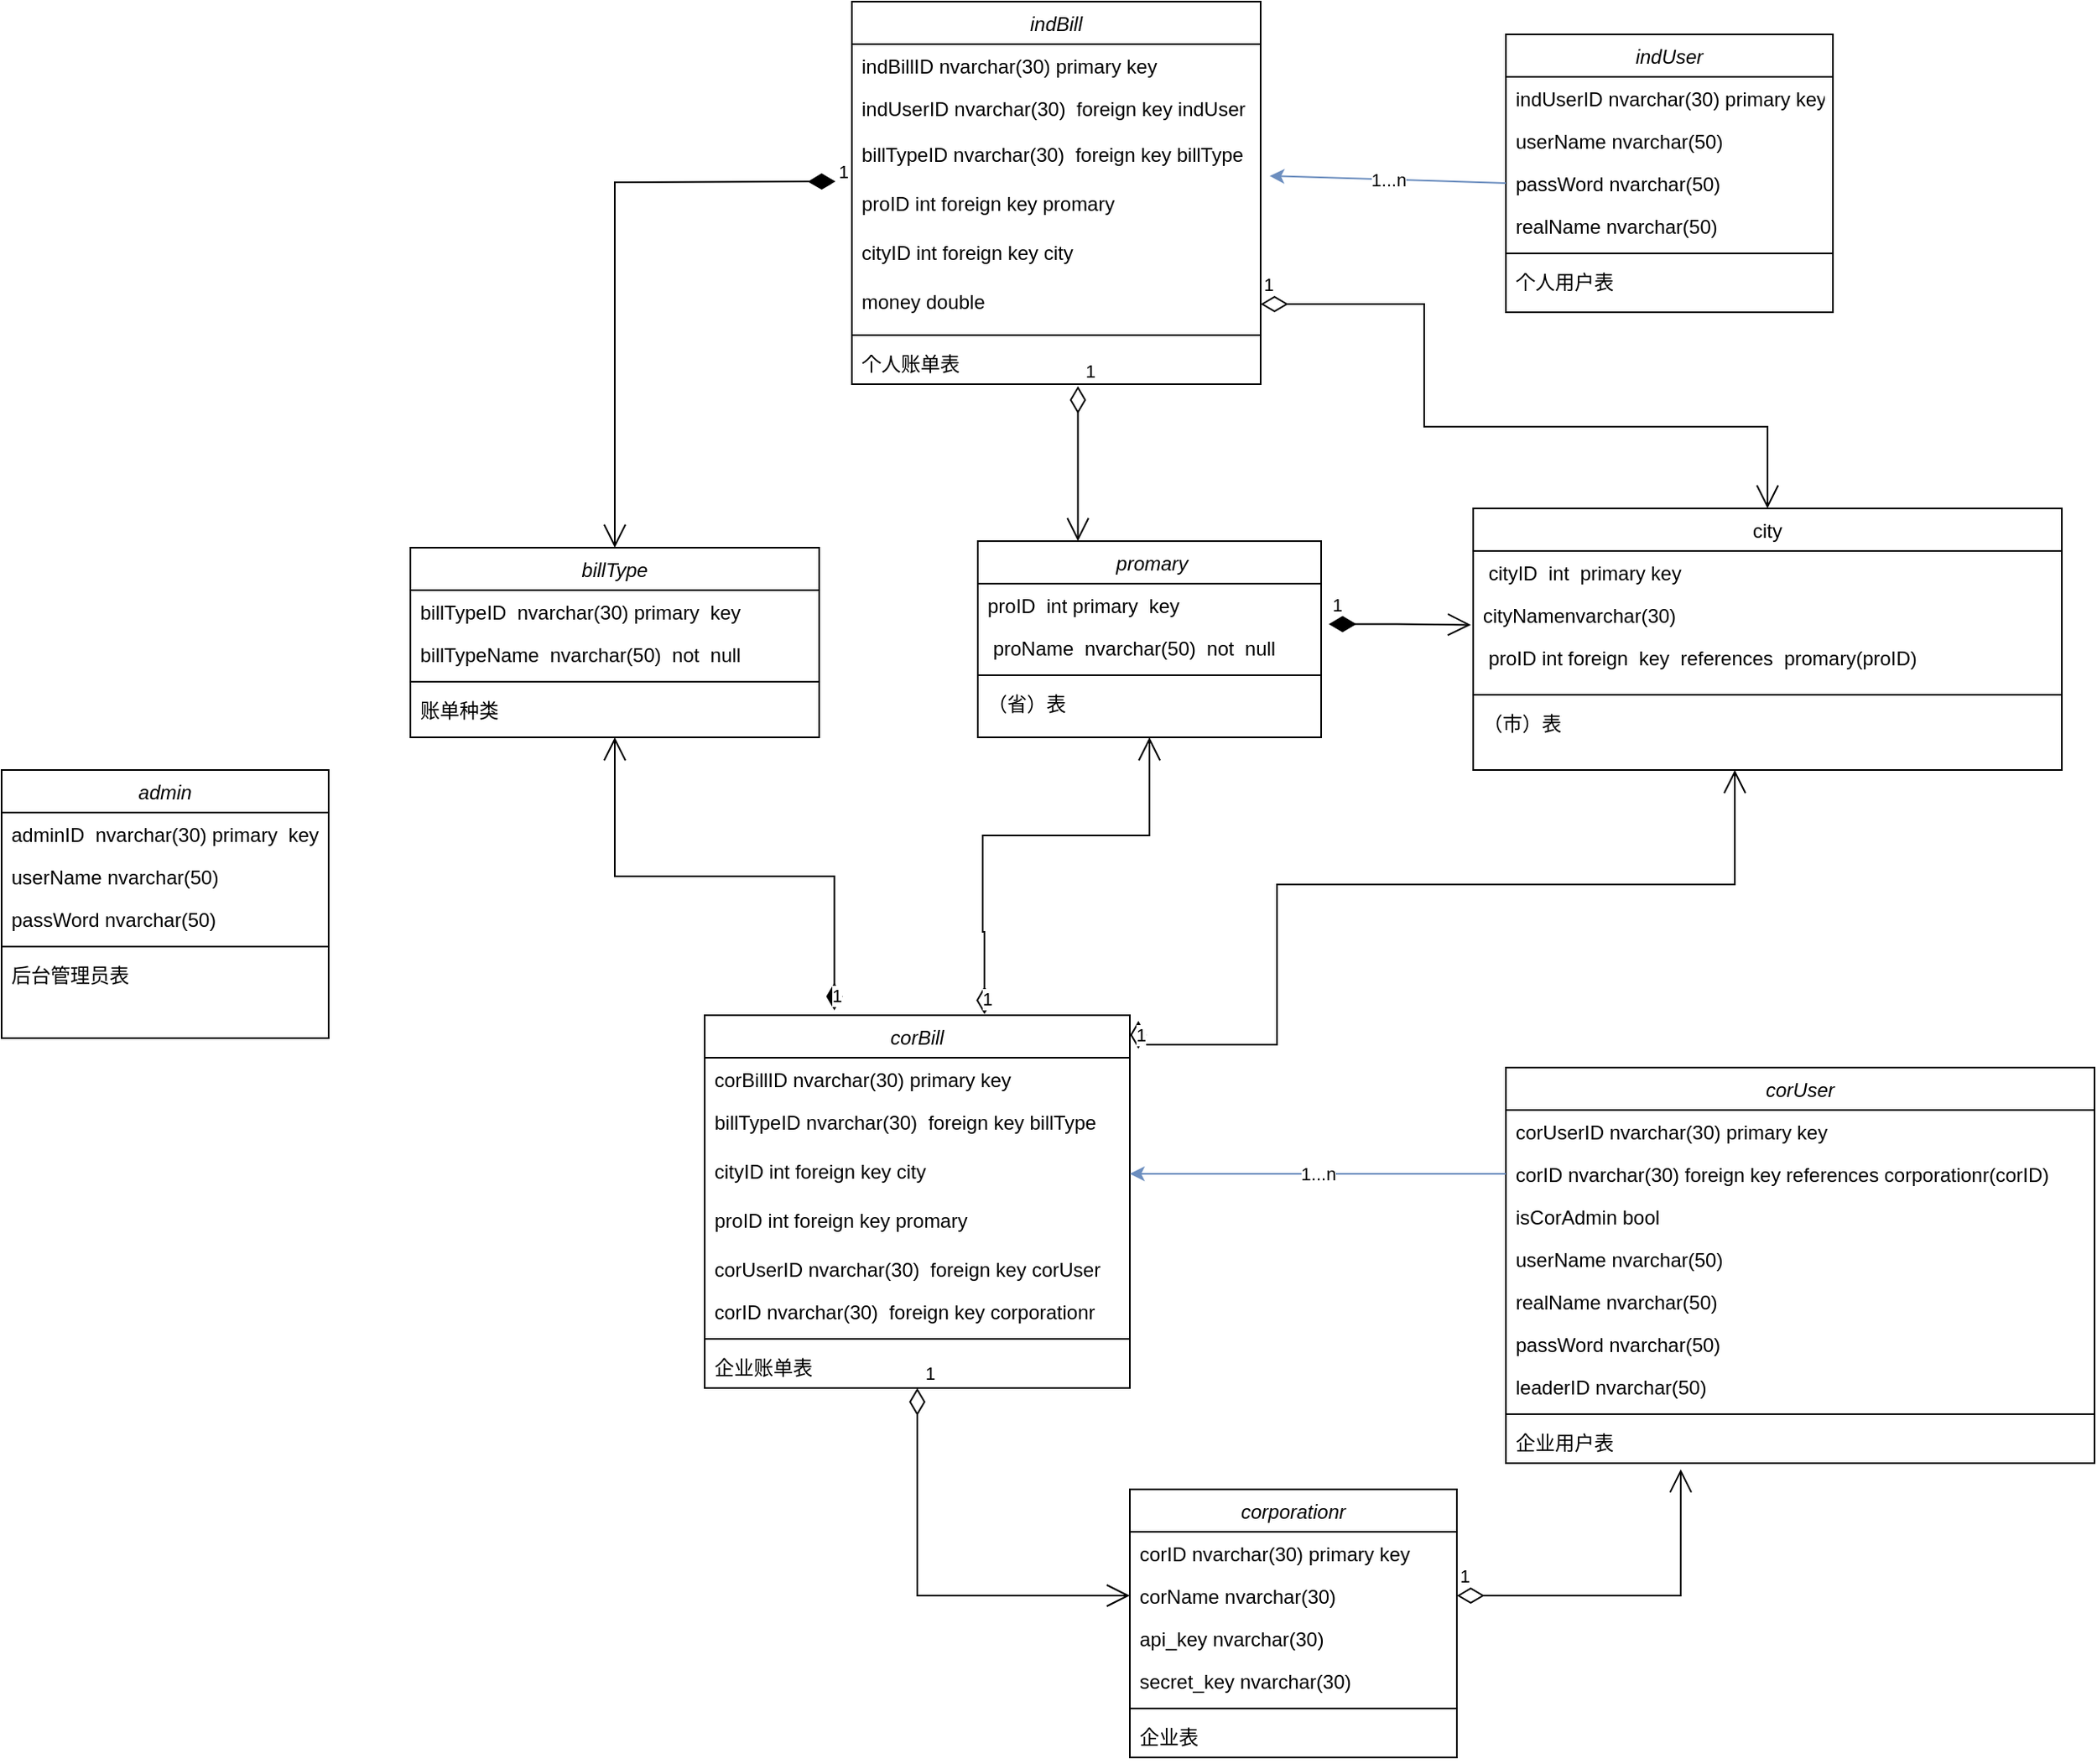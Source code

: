 <mxfile version="15.5.2" type="github">
  <diagram id="C5RBs43oDa-KdzZeNtuy" name="Page-1">
    <mxGraphModel dx="920" dy="504" grid="1" gridSize="10" guides="1" tooltips="1" connect="1" arrows="1" fold="1" page="1" pageScale="1" pageWidth="827" pageHeight="1169" math="0" shadow="0">
      <root>
        <mxCell id="WIyWlLk6GJQsqaUBKTNV-0" />
        <mxCell id="WIyWlLk6GJQsqaUBKTNV-1" parent="WIyWlLk6GJQsqaUBKTNV-0" />
        <mxCell id="zkfFHV4jXpPFQw0GAbJ--0" value=" promary" style="swimlane;fontStyle=2;align=center;verticalAlign=top;childLayout=stackLayout;horizontal=1;startSize=26;horizontalStack=0;resizeParent=1;resizeLast=0;collapsible=1;marginBottom=0;rounded=0;shadow=0;strokeWidth=1;" parent="WIyWlLk6GJQsqaUBKTNV-1" vertex="1">
          <mxGeometry x="617" y="500" width="210" height="120" as="geometry">
            <mxRectangle x="230" y="140" width="160" height="26" as="alternateBounds" />
          </mxGeometry>
        </mxCell>
        <mxCell id="zkfFHV4jXpPFQw0GAbJ--1" value="proID  int primary  key" style="text;align=left;verticalAlign=top;spacingLeft=4;spacingRight=4;overflow=hidden;rotatable=0;points=[[0,0.5],[1,0.5]];portConstraint=eastwest;" parent="zkfFHV4jXpPFQw0GAbJ--0" vertex="1">
          <mxGeometry y="26" width="210" height="26" as="geometry" />
        </mxCell>
        <mxCell id="zkfFHV4jXpPFQw0GAbJ--2" value=" proName  nvarchar(50)  not  null" style="text;align=left;verticalAlign=top;spacingLeft=4;spacingRight=4;overflow=hidden;rotatable=0;points=[[0,0.5],[1,0.5]];portConstraint=eastwest;rounded=0;shadow=0;html=0;" parent="zkfFHV4jXpPFQw0GAbJ--0" vertex="1">
          <mxGeometry y="52" width="210" height="26" as="geometry" />
        </mxCell>
        <mxCell id="zkfFHV4jXpPFQw0GAbJ--4" value="" style="line;html=1;strokeWidth=1;align=left;verticalAlign=middle;spacingTop=-1;spacingLeft=3;spacingRight=3;rotatable=0;labelPosition=right;points=[];portConstraint=eastwest;" parent="zkfFHV4jXpPFQw0GAbJ--0" vertex="1">
          <mxGeometry y="78" width="210" height="8" as="geometry" />
        </mxCell>
        <mxCell id="zkfFHV4jXpPFQw0GAbJ--5" value="（省）表" style="text;align=left;verticalAlign=top;spacingLeft=4;spacingRight=4;overflow=hidden;rotatable=0;points=[[0,0.5],[1,0.5]];portConstraint=eastwest;" parent="zkfFHV4jXpPFQw0GAbJ--0" vertex="1">
          <mxGeometry y="86" width="210" height="26" as="geometry" />
        </mxCell>
        <mxCell id="zkfFHV4jXpPFQw0GAbJ--17" value="city" style="swimlane;fontStyle=0;align=center;verticalAlign=top;childLayout=stackLayout;horizontal=1;startSize=26;horizontalStack=0;resizeParent=1;resizeLast=0;collapsible=1;marginBottom=0;rounded=0;shadow=0;strokeWidth=1;" parent="WIyWlLk6GJQsqaUBKTNV-1" vertex="1">
          <mxGeometry x="920" y="480" width="360" height="160" as="geometry">
            <mxRectangle x="550" y="140" width="160" height="26" as="alternateBounds" />
          </mxGeometry>
        </mxCell>
        <mxCell id="zkfFHV4jXpPFQw0GAbJ--18" value=" cityID  int  primary key&#xa;" style="text;align=left;verticalAlign=top;spacingLeft=4;spacingRight=4;overflow=hidden;rotatable=0;points=[[0,0.5],[1,0.5]];portConstraint=eastwest;" parent="zkfFHV4jXpPFQw0GAbJ--17" vertex="1">
          <mxGeometry y="26" width="360" height="26" as="geometry" />
        </mxCell>
        <mxCell id="zkfFHV4jXpPFQw0GAbJ--19" value="cityNamenvarchar(30)" style="text;align=left;verticalAlign=top;spacingLeft=4;spacingRight=4;overflow=hidden;rotatable=0;points=[[0,0.5],[1,0.5]];portConstraint=eastwest;rounded=0;shadow=0;html=0;" parent="zkfFHV4jXpPFQw0GAbJ--17" vertex="1">
          <mxGeometry y="52" width="360" height="26" as="geometry" />
        </mxCell>
        <mxCell id="zkfFHV4jXpPFQw0GAbJ--20" value=" proID int foreign  key  references  promary(proID)" style="text;align=left;verticalAlign=top;spacingLeft=4;spacingRight=4;overflow=hidden;rotatable=0;points=[[0,0.5],[1,0.5]];portConstraint=eastwest;rounded=0;shadow=0;html=0;" parent="zkfFHV4jXpPFQw0GAbJ--17" vertex="1">
          <mxGeometry y="78" width="360" height="32" as="geometry" />
        </mxCell>
        <mxCell id="zkfFHV4jXpPFQw0GAbJ--23" value="" style="line;html=1;strokeWidth=1;align=left;verticalAlign=middle;spacingTop=-1;spacingLeft=3;spacingRight=3;rotatable=0;labelPosition=right;points=[];portConstraint=eastwest;" parent="zkfFHV4jXpPFQw0GAbJ--17" vertex="1">
          <mxGeometry y="110" width="360" height="8" as="geometry" />
        </mxCell>
        <mxCell id="zkfFHV4jXpPFQw0GAbJ--25" value="（市）表" style="text;align=left;verticalAlign=top;spacingLeft=4;spacingRight=4;overflow=hidden;rotatable=0;points=[[0,0.5],[1,0.5]];portConstraint=eastwest;" parent="zkfFHV4jXpPFQw0GAbJ--17" vertex="1">
          <mxGeometry y="118" width="360" height="26" as="geometry" />
        </mxCell>
        <mxCell id="hLEYRkVLSHXOmm4S_sfl-0" value="indBill" style="swimlane;fontStyle=2;align=center;verticalAlign=top;childLayout=stackLayout;horizontal=1;startSize=26;horizontalStack=0;resizeParent=1;resizeLast=0;collapsible=1;marginBottom=0;rounded=0;shadow=0;strokeWidth=1;" vertex="1" parent="WIyWlLk6GJQsqaUBKTNV-1">
          <mxGeometry x="540" y="170" width="250" height="234" as="geometry">
            <mxRectangle x="230" y="140" width="160" height="26" as="alternateBounds" />
          </mxGeometry>
        </mxCell>
        <mxCell id="hLEYRkVLSHXOmm4S_sfl-1" value="indBillID nvarchar(30) primary key" style="text;align=left;verticalAlign=top;spacingLeft=4;spacingRight=4;overflow=hidden;rotatable=0;points=[[0,0.5],[1,0.5]];portConstraint=eastwest;" vertex="1" parent="hLEYRkVLSHXOmm4S_sfl-0">
          <mxGeometry y="26" width="250" height="26" as="geometry" />
        </mxCell>
        <mxCell id="hLEYRkVLSHXOmm4S_sfl-42" value="indUserID nvarchar(30)  foreign key indUser " style="text;align=left;verticalAlign=top;spacingLeft=4;spacingRight=4;overflow=hidden;rotatable=0;points=[[0,0.5],[1,0.5]];portConstraint=eastwest;rounded=0;shadow=0;html=0;" vertex="1" parent="hLEYRkVLSHXOmm4S_sfl-0">
          <mxGeometry y="52" width="250" height="28" as="geometry" />
        </mxCell>
        <mxCell id="hLEYRkVLSHXOmm4S_sfl-2" value="billTypeID nvarchar(30)  foreign key billType " style="text;align=left;verticalAlign=top;spacingLeft=4;spacingRight=4;overflow=hidden;rotatable=0;points=[[0,0.5],[1,0.5]];portConstraint=eastwest;rounded=0;shadow=0;html=0;" vertex="1" parent="hLEYRkVLSHXOmm4S_sfl-0">
          <mxGeometry y="80" width="250" height="30" as="geometry" />
        </mxCell>
        <mxCell id="hLEYRkVLSHXOmm4S_sfl-43" value="proID int foreign key promary" style="text;align=left;verticalAlign=top;spacingLeft=4;spacingRight=4;overflow=hidden;rotatable=0;points=[[0,0.5],[1,0.5]];portConstraint=eastwest;rounded=0;shadow=0;html=0;" vertex="1" parent="hLEYRkVLSHXOmm4S_sfl-0">
          <mxGeometry y="110" width="250" height="30" as="geometry" />
        </mxCell>
        <mxCell id="hLEYRkVLSHXOmm4S_sfl-44" value="cityID int foreign key city" style="text;align=left;verticalAlign=top;spacingLeft=4;spacingRight=4;overflow=hidden;rotatable=0;points=[[0,0.5],[1,0.5]];portConstraint=eastwest;rounded=0;shadow=0;html=0;" vertex="1" parent="hLEYRkVLSHXOmm4S_sfl-0">
          <mxGeometry y="140" width="250" height="30" as="geometry" />
        </mxCell>
        <mxCell id="hLEYRkVLSHXOmm4S_sfl-45" value="money double " style="text;align=left;verticalAlign=top;spacingLeft=4;spacingRight=4;overflow=hidden;rotatable=0;points=[[0,0.5],[1,0.5]];portConstraint=eastwest;rounded=0;shadow=0;html=0;" vertex="1" parent="hLEYRkVLSHXOmm4S_sfl-0">
          <mxGeometry y="170" width="250" height="30" as="geometry" />
        </mxCell>
        <mxCell id="hLEYRkVLSHXOmm4S_sfl-3" value="" style="line;html=1;strokeWidth=1;align=left;verticalAlign=middle;spacingTop=-1;spacingLeft=3;spacingRight=3;rotatable=0;labelPosition=right;points=[];portConstraint=eastwest;" vertex="1" parent="hLEYRkVLSHXOmm4S_sfl-0">
          <mxGeometry y="200" width="250" height="8" as="geometry" />
        </mxCell>
        <mxCell id="hLEYRkVLSHXOmm4S_sfl-4" value="个人账单表" style="text;align=left;verticalAlign=top;spacingLeft=4;spacingRight=4;overflow=hidden;rotatable=0;points=[[0,0.5],[1,0.5]];portConstraint=eastwest;" vertex="1" parent="hLEYRkVLSHXOmm4S_sfl-0">
          <mxGeometry y="208" width="250" height="26" as="geometry" />
        </mxCell>
        <mxCell id="hLEYRkVLSHXOmm4S_sfl-5" value="indUser" style="swimlane;fontStyle=2;align=center;verticalAlign=top;childLayout=stackLayout;horizontal=1;startSize=26;horizontalStack=0;resizeParent=1;resizeLast=0;collapsible=1;marginBottom=0;rounded=0;shadow=0;strokeWidth=1;" vertex="1" parent="WIyWlLk6GJQsqaUBKTNV-1">
          <mxGeometry x="940" y="190" width="200" height="170" as="geometry">
            <mxRectangle x="230" y="140" width="160" height="26" as="alternateBounds" />
          </mxGeometry>
        </mxCell>
        <mxCell id="hLEYRkVLSHXOmm4S_sfl-6" value="indUserID nvarchar(30) primary key" style="text;align=left;verticalAlign=top;spacingLeft=4;spacingRight=4;overflow=hidden;rotatable=0;points=[[0,0.5],[1,0.5]];portConstraint=eastwest;" vertex="1" parent="hLEYRkVLSHXOmm4S_sfl-5">
          <mxGeometry y="26" width="200" height="26" as="geometry" />
        </mxCell>
        <mxCell id="hLEYRkVLSHXOmm4S_sfl-46" value=" userName nvarchar(50) " style="text;align=left;verticalAlign=top;spacingLeft=4;spacingRight=4;overflow=hidden;rotatable=0;points=[[0,0.5],[1,0.5]];portConstraint=eastwest;rounded=0;shadow=0;html=0;" vertex="1" parent="hLEYRkVLSHXOmm4S_sfl-5">
          <mxGeometry y="52" width="200" height="26" as="geometry" />
        </mxCell>
        <mxCell id="hLEYRkVLSHXOmm4S_sfl-47" value=" passWord nvarchar(50)" style="text;align=left;verticalAlign=top;spacingLeft=4;spacingRight=4;overflow=hidden;rotatable=0;points=[[0,0.5],[1,0.5]];portConstraint=eastwest;rounded=0;shadow=0;html=0;" vertex="1" parent="hLEYRkVLSHXOmm4S_sfl-5">
          <mxGeometry y="78" width="200" height="26" as="geometry" />
        </mxCell>
        <mxCell id="hLEYRkVLSHXOmm4S_sfl-59" value=" realName nvarchar(50)" style="text;align=left;verticalAlign=top;spacingLeft=4;spacingRight=4;overflow=hidden;rotatable=0;points=[[0,0.5],[1,0.5]];portConstraint=eastwest;rounded=0;shadow=0;html=0;" vertex="1" parent="hLEYRkVLSHXOmm4S_sfl-5">
          <mxGeometry y="104" width="200" height="26" as="geometry" />
        </mxCell>
        <mxCell id="hLEYRkVLSHXOmm4S_sfl-8" value="" style="line;html=1;strokeWidth=1;align=left;verticalAlign=middle;spacingTop=-1;spacingLeft=3;spacingRight=3;rotatable=0;labelPosition=right;points=[];portConstraint=eastwest;" vertex="1" parent="hLEYRkVLSHXOmm4S_sfl-5">
          <mxGeometry y="130" width="200" height="8" as="geometry" />
        </mxCell>
        <mxCell id="hLEYRkVLSHXOmm4S_sfl-9" value="个人用户表" style="text;align=left;verticalAlign=top;spacingLeft=4;spacingRight=4;overflow=hidden;rotatable=0;points=[[0,0.5],[1,0.5]];portConstraint=eastwest;" vertex="1" parent="hLEYRkVLSHXOmm4S_sfl-5">
          <mxGeometry y="138" width="200" height="26" as="geometry" />
        </mxCell>
        <mxCell id="hLEYRkVLSHXOmm4S_sfl-10" value="corUser" style="swimlane;fontStyle=2;align=center;verticalAlign=top;childLayout=stackLayout;horizontal=1;startSize=26;horizontalStack=0;resizeParent=1;resizeLast=0;collapsible=1;marginBottom=0;rounded=0;shadow=0;strokeWidth=1;" vertex="1" parent="WIyWlLk6GJQsqaUBKTNV-1">
          <mxGeometry x="940" y="822" width="360" height="242" as="geometry">
            <mxRectangle x="230" y="140" width="160" height="26" as="alternateBounds" />
          </mxGeometry>
        </mxCell>
        <mxCell id="hLEYRkVLSHXOmm4S_sfl-11" value="corUserID nvarchar(30) primary key" style="text;align=left;verticalAlign=top;spacingLeft=4;spacingRight=4;overflow=hidden;rotatable=0;points=[[0,0.5],[1,0.5]];portConstraint=eastwest;" vertex="1" parent="hLEYRkVLSHXOmm4S_sfl-10">
          <mxGeometry y="26" width="360" height="26" as="geometry" />
        </mxCell>
        <mxCell id="hLEYRkVLSHXOmm4S_sfl-36" value="corID nvarchar(30) foreign key references corporationr(corID)&#xa;" style="text;align=left;verticalAlign=top;spacingLeft=4;spacingRight=4;overflow=hidden;rotatable=0;points=[[0,0.5],[1,0.5]];portConstraint=eastwest;" vertex="1" parent="hLEYRkVLSHXOmm4S_sfl-10">
          <mxGeometry y="52" width="360" height="26" as="geometry" />
        </mxCell>
        <mxCell id="hLEYRkVLSHXOmm4S_sfl-66" value="isCorAdmin bool " style="text;align=left;verticalAlign=top;spacingLeft=4;spacingRight=4;overflow=hidden;rotatable=0;points=[[0,0.5],[1,0.5]];portConstraint=eastwest;" vertex="1" parent="hLEYRkVLSHXOmm4S_sfl-10">
          <mxGeometry y="78" width="360" height="26" as="geometry" />
        </mxCell>
        <mxCell id="hLEYRkVLSHXOmm4S_sfl-80" value=" userName nvarchar(50) " style="text;align=left;verticalAlign=top;spacingLeft=4;spacingRight=4;overflow=hidden;rotatable=0;points=[[0,0.5],[1,0.5]];portConstraint=eastwest;rounded=0;shadow=0;html=0;" vertex="1" parent="hLEYRkVLSHXOmm4S_sfl-10">
          <mxGeometry y="104" width="360" height="26" as="geometry" />
        </mxCell>
        <mxCell id="hLEYRkVLSHXOmm4S_sfl-82" value=" realName nvarchar(50)" style="text;align=left;verticalAlign=top;spacingLeft=4;spacingRight=4;overflow=hidden;rotatable=0;points=[[0,0.5],[1,0.5]];portConstraint=eastwest;rounded=0;shadow=0;html=0;" vertex="1" parent="hLEYRkVLSHXOmm4S_sfl-10">
          <mxGeometry y="130" width="360" height="26" as="geometry" />
        </mxCell>
        <mxCell id="hLEYRkVLSHXOmm4S_sfl-81" value=" passWord nvarchar(50)" style="text;align=left;verticalAlign=top;spacingLeft=4;spacingRight=4;overflow=hidden;rotatable=0;points=[[0,0.5],[1,0.5]];portConstraint=eastwest;rounded=0;shadow=0;html=0;" vertex="1" parent="hLEYRkVLSHXOmm4S_sfl-10">
          <mxGeometry y="156" width="360" height="26" as="geometry" />
        </mxCell>
        <mxCell id="hLEYRkVLSHXOmm4S_sfl-83" value=" leaderID nvarchar(50)" style="text;align=left;verticalAlign=top;spacingLeft=4;spacingRight=4;overflow=hidden;rotatable=0;points=[[0,0.5],[1,0.5]];portConstraint=eastwest;rounded=0;shadow=0;html=0;" vertex="1" parent="hLEYRkVLSHXOmm4S_sfl-10">
          <mxGeometry y="182" width="360" height="26" as="geometry" />
        </mxCell>
        <mxCell id="hLEYRkVLSHXOmm4S_sfl-13" value="" style="line;html=1;strokeWidth=1;align=left;verticalAlign=middle;spacingTop=-1;spacingLeft=3;spacingRight=3;rotatable=0;labelPosition=right;points=[];portConstraint=eastwest;" vertex="1" parent="hLEYRkVLSHXOmm4S_sfl-10">
          <mxGeometry y="208" width="360" height="8" as="geometry" />
        </mxCell>
        <mxCell id="hLEYRkVLSHXOmm4S_sfl-14" value="企业用户表" style="text;align=left;verticalAlign=top;spacingLeft=4;spacingRight=4;overflow=hidden;rotatable=0;points=[[0,0.5],[1,0.5]];portConstraint=eastwest;" vertex="1" parent="hLEYRkVLSHXOmm4S_sfl-10">
          <mxGeometry y="216" width="360" height="26" as="geometry" />
        </mxCell>
        <mxCell id="hLEYRkVLSHXOmm4S_sfl-15" value="corBill" style="swimlane;fontStyle=2;align=center;verticalAlign=top;childLayout=stackLayout;horizontal=1;startSize=26;horizontalStack=0;resizeParent=1;resizeLast=0;collapsible=1;marginBottom=0;rounded=0;shadow=0;strokeWidth=1;" vertex="1" parent="WIyWlLk6GJQsqaUBKTNV-1">
          <mxGeometry x="450" y="790" width="260" height="228" as="geometry">
            <mxRectangle x="230" y="140" width="160" height="26" as="alternateBounds" />
          </mxGeometry>
        </mxCell>
        <mxCell id="hLEYRkVLSHXOmm4S_sfl-16" value="corBillID nvarchar(30) primary key" style="text;align=left;verticalAlign=top;spacingLeft=4;spacingRight=4;overflow=hidden;rotatable=0;points=[[0,0.5],[1,0.5]];portConstraint=eastwest;" vertex="1" parent="hLEYRkVLSHXOmm4S_sfl-15">
          <mxGeometry y="26" width="260" height="26" as="geometry" />
        </mxCell>
        <mxCell id="hLEYRkVLSHXOmm4S_sfl-75" value="billTypeID nvarchar(30)  foreign key billType " style="text;align=left;verticalAlign=top;spacingLeft=4;spacingRight=4;overflow=hidden;rotatable=0;points=[[0,0.5],[1,0.5]];portConstraint=eastwest;rounded=0;shadow=0;html=0;" vertex="1" parent="hLEYRkVLSHXOmm4S_sfl-15">
          <mxGeometry y="52" width="260" height="30" as="geometry" />
        </mxCell>
        <mxCell id="hLEYRkVLSHXOmm4S_sfl-77" value="cityID int foreign key city" style="text;align=left;verticalAlign=top;spacingLeft=4;spacingRight=4;overflow=hidden;rotatable=0;points=[[0,0.5],[1,0.5]];portConstraint=eastwest;rounded=0;shadow=0;html=0;" vertex="1" parent="hLEYRkVLSHXOmm4S_sfl-15">
          <mxGeometry y="82" width="260" height="30" as="geometry" />
        </mxCell>
        <mxCell id="hLEYRkVLSHXOmm4S_sfl-76" value="proID int foreign key promary" style="text;align=left;verticalAlign=top;spacingLeft=4;spacingRight=4;overflow=hidden;rotatable=0;points=[[0,0.5],[1,0.5]];portConstraint=eastwest;rounded=0;shadow=0;html=0;" vertex="1" parent="hLEYRkVLSHXOmm4S_sfl-15">
          <mxGeometry y="112" width="260" height="30" as="geometry" />
        </mxCell>
        <mxCell id="hLEYRkVLSHXOmm4S_sfl-17" value="corUserID nvarchar(30)  foreign key corUser" style="text;align=left;verticalAlign=top;spacingLeft=4;spacingRight=4;overflow=hidden;rotatable=0;points=[[0,0.5],[1,0.5]];portConstraint=eastwest;rounded=0;shadow=0;html=0;" vertex="1" parent="hLEYRkVLSHXOmm4S_sfl-15">
          <mxGeometry y="142" width="260" height="26" as="geometry" />
        </mxCell>
        <mxCell id="hLEYRkVLSHXOmm4S_sfl-78" value="corID nvarchar(30)  foreign key corporationr" style="text;align=left;verticalAlign=top;spacingLeft=4;spacingRight=4;overflow=hidden;rotatable=0;points=[[0,0.5],[1,0.5]];portConstraint=eastwest;rounded=0;shadow=0;html=0;" vertex="1" parent="hLEYRkVLSHXOmm4S_sfl-15">
          <mxGeometry y="168" width="260" height="26" as="geometry" />
        </mxCell>
        <mxCell id="hLEYRkVLSHXOmm4S_sfl-18" value="" style="line;html=1;strokeWidth=1;align=left;verticalAlign=middle;spacingTop=-1;spacingLeft=3;spacingRight=3;rotatable=0;labelPosition=right;points=[];portConstraint=eastwest;" vertex="1" parent="hLEYRkVLSHXOmm4S_sfl-15">
          <mxGeometry y="194" width="260" height="8" as="geometry" />
        </mxCell>
        <mxCell id="hLEYRkVLSHXOmm4S_sfl-19" value="企业账单表" style="text;align=left;verticalAlign=top;spacingLeft=4;spacingRight=4;overflow=hidden;rotatable=0;points=[[0,0.5],[1,0.5]];portConstraint=eastwest;" vertex="1" parent="hLEYRkVLSHXOmm4S_sfl-15">
          <mxGeometry y="202" width="260" height="26" as="geometry" />
        </mxCell>
        <mxCell id="hLEYRkVLSHXOmm4S_sfl-20" value="billType" style="swimlane;fontStyle=2;align=center;verticalAlign=top;childLayout=stackLayout;horizontal=1;startSize=26;horizontalStack=0;resizeParent=1;resizeLast=0;collapsible=1;marginBottom=0;rounded=0;shadow=0;strokeWidth=1;" vertex="1" parent="WIyWlLk6GJQsqaUBKTNV-1">
          <mxGeometry x="270" y="504" width="250" height="116" as="geometry">
            <mxRectangle x="230" y="140" width="160" height="26" as="alternateBounds" />
          </mxGeometry>
        </mxCell>
        <mxCell id="hLEYRkVLSHXOmm4S_sfl-21" value="billTypeID  nvarchar(30) primary  key" style="text;align=left;verticalAlign=top;spacingLeft=4;spacingRight=4;overflow=hidden;rotatable=0;points=[[0,0.5],[1,0.5]];portConstraint=eastwest;" vertex="1" parent="hLEYRkVLSHXOmm4S_sfl-20">
          <mxGeometry y="26" width="250" height="26" as="geometry" />
        </mxCell>
        <mxCell id="hLEYRkVLSHXOmm4S_sfl-22" value="billTypeName  nvarchar(50)  not  null" style="text;align=left;verticalAlign=top;spacingLeft=4;spacingRight=4;overflow=hidden;rotatable=0;points=[[0,0.5],[1,0.5]];portConstraint=eastwest;rounded=0;shadow=0;html=0;" vertex="1" parent="hLEYRkVLSHXOmm4S_sfl-20">
          <mxGeometry y="52" width="250" height="26" as="geometry" />
        </mxCell>
        <mxCell id="hLEYRkVLSHXOmm4S_sfl-23" value="" style="line;html=1;strokeWidth=1;align=left;verticalAlign=middle;spacingTop=-1;spacingLeft=3;spacingRight=3;rotatable=0;labelPosition=right;points=[];portConstraint=eastwest;" vertex="1" parent="hLEYRkVLSHXOmm4S_sfl-20">
          <mxGeometry y="78" width="250" height="8" as="geometry" />
        </mxCell>
        <mxCell id="hLEYRkVLSHXOmm4S_sfl-24" value="账单种类" style="text;align=left;verticalAlign=top;spacingLeft=4;spacingRight=4;overflow=hidden;rotatable=0;points=[[0,0.5],[1,0.5]];portConstraint=eastwest;" vertex="1" parent="hLEYRkVLSHXOmm4S_sfl-20">
          <mxGeometry y="86" width="250" height="26" as="geometry" />
        </mxCell>
        <mxCell id="hLEYRkVLSHXOmm4S_sfl-25" value="admin" style="swimlane;fontStyle=2;align=center;verticalAlign=top;childLayout=stackLayout;horizontal=1;startSize=26;horizontalStack=0;resizeParent=1;resizeLast=0;collapsible=1;marginBottom=0;rounded=0;shadow=0;strokeWidth=1;" vertex="1" parent="WIyWlLk6GJQsqaUBKTNV-1">
          <mxGeometry x="20" y="640" width="200" height="164" as="geometry">
            <mxRectangle x="230" y="140" width="160" height="26" as="alternateBounds" />
          </mxGeometry>
        </mxCell>
        <mxCell id="hLEYRkVLSHXOmm4S_sfl-26" value="adminID  nvarchar(30) primary  key" style="text;align=left;verticalAlign=top;spacingLeft=4;spacingRight=4;overflow=hidden;rotatable=0;points=[[0,0.5],[1,0.5]];portConstraint=eastwest;" vertex="1" parent="hLEYRkVLSHXOmm4S_sfl-25">
          <mxGeometry y="26" width="200" height="26" as="geometry" />
        </mxCell>
        <mxCell id="hLEYRkVLSHXOmm4S_sfl-54" value=" userName nvarchar(50) " style="text;align=left;verticalAlign=top;spacingLeft=4;spacingRight=4;overflow=hidden;rotatable=0;points=[[0,0.5],[1,0.5]];portConstraint=eastwest;rounded=0;shadow=0;html=0;" vertex="1" parent="hLEYRkVLSHXOmm4S_sfl-25">
          <mxGeometry y="52" width="200" height="26" as="geometry" />
        </mxCell>
        <mxCell id="hLEYRkVLSHXOmm4S_sfl-55" value=" passWord nvarchar(50)" style="text;align=left;verticalAlign=top;spacingLeft=4;spacingRight=4;overflow=hidden;rotatable=0;points=[[0,0.5],[1,0.5]];portConstraint=eastwest;rounded=0;shadow=0;html=0;" vertex="1" parent="hLEYRkVLSHXOmm4S_sfl-25">
          <mxGeometry y="78" width="200" height="26" as="geometry" />
        </mxCell>
        <mxCell id="hLEYRkVLSHXOmm4S_sfl-28" value="" style="line;html=1;strokeWidth=1;align=left;verticalAlign=middle;spacingTop=-1;spacingLeft=3;spacingRight=3;rotatable=0;labelPosition=right;points=[];portConstraint=eastwest;" vertex="1" parent="hLEYRkVLSHXOmm4S_sfl-25">
          <mxGeometry y="104" width="200" height="8" as="geometry" />
        </mxCell>
        <mxCell id="hLEYRkVLSHXOmm4S_sfl-29" value="后台管理员表" style="text;align=left;verticalAlign=top;spacingLeft=4;spacingRight=4;overflow=hidden;rotatable=0;points=[[0,0.5],[1,0.5]];portConstraint=eastwest;" vertex="1" parent="hLEYRkVLSHXOmm4S_sfl-25">
          <mxGeometry y="112" width="200" height="26" as="geometry" />
        </mxCell>
        <mxCell id="hLEYRkVLSHXOmm4S_sfl-30" value="corporationr" style="swimlane;fontStyle=2;align=center;verticalAlign=top;childLayout=stackLayout;horizontal=1;startSize=26;horizontalStack=0;resizeParent=1;resizeLast=0;collapsible=1;marginBottom=0;rounded=0;shadow=0;strokeWidth=1;" vertex="1" parent="WIyWlLk6GJQsqaUBKTNV-1">
          <mxGeometry x="710" y="1080" width="200" height="164" as="geometry">
            <mxRectangle x="230" y="140" width="160" height="26" as="alternateBounds" />
          </mxGeometry>
        </mxCell>
        <mxCell id="hLEYRkVLSHXOmm4S_sfl-31" value="corID nvarchar(30) primary key" style="text;align=left;verticalAlign=top;spacingLeft=4;spacingRight=4;overflow=hidden;rotatable=0;points=[[0,0.5],[1,0.5]];portConstraint=eastwest;" vertex="1" parent="hLEYRkVLSHXOmm4S_sfl-30">
          <mxGeometry y="26" width="200" height="26" as="geometry" />
        </mxCell>
        <mxCell id="hLEYRkVLSHXOmm4S_sfl-32" value="corName nvarchar(30)" style="text;align=left;verticalAlign=top;spacingLeft=4;spacingRight=4;overflow=hidden;rotatable=0;points=[[0,0.5],[1,0.5]];portConstraint=eastwest;rounded=0;shadow=0;html=0;" vertex="1" parent="hLEYRkVLSHXOmm4S_sfl-30">
          <mxGeometry y="52" width="200" height="26" as="geometry" />
        </mxCell>
        <mxCell id="hLEYRkVLSHXOmm4S_sfl-84" value="api_key nvarchar(30)&#xa;" style="text;align=left;verticalAlign=top;spacingLeft=4;spacingRight=4;overflow=hidden;rotatable=0;points=[[0,0.5],[1,0.5]];portConstraint=eastwest;rounded=0;shadow=0;html=0;" vertex="1" parent="hLEYRkVLSHXOmm4S_sfl-30">
          <mxGeometry y="78" width="200" height="26" as="geometry" />
        </mxCell>
        <mxCell id="hLEYRkVLSHXOmm4S_sfl-85" value="secret_key nvarchar(30)&#xa;" style="text;align=left;verticalAlign=top;spacingLeft=4;spacingRight=4;overflow=hidden;rotatable=0;points=[[0,0.5],[1,0.5]];portConstraint=eastwest;rounded=0;shadow=0;html=0;" vertex="1" parent="hLEYRkVLSHXOmm4S_sfl-30">
          <mxGeometry y="104" width="200" height="26" as="geometry" />
        </mxCell>
        <mxCell id="hLEYRkVLSHXOmm4S_sfl-33" value="" style="line;html=1;strokeWidth=1;align=left;verticalAlign=middle;spacingTop=-1;spacingLeft=3;spacingRight=3;rotatable=0;labelPosition=right;points=[];portConstraint=eastwest;" vertex="1" parent="hLEYRkVLSHXOmm4S_sfl-30">
          <mxGeometry y="130" width="200" height="8" as="geometry" />
        </mxCell>
        <mxCell id="hLEYRkVLSHXOmm4S_sfl-34" value="企业表" style="text;align=left;verticalAlign=top;spacingLeft=4;spacingRight=4;overflow=hidden;rotatable=0;points=[[0,0.5],[1,0.5]];portConstraint=eastwest;" vertex="1" parent="hLEYRkVLSHXOmm4S_sfl-30">
          <mxGeometry y="138" width="200" height="26" as="geometry" />
        </mxCell>
        <mxCell id="hLEYRkVLSHXOmm4S_sfl-39" value="1...n" style="rounded=0;orthogonalLoop=1;jettySize=auto;html=1;entryX=1.022;entryY=-0.113;entryDx=0;entryDy=0;strokeColor=#6c8ebf;fillColor=#dae8fc;entryPerimeter=0;exitX=0;exitY=0.5;exitDx=0;exitDy=0;" edge="1" parent="WIyWlLk6GJQsqaUBKTNV-1" source="hLEYRkVLSHXOmm4S_sfl-47" target="hLEYRkVLSHXOmm4S_sfl-43">
          <mxGeometry relative="1" as="geometry">
            <mxPoint x="900" y="330" as="sourcePoint" />
            <mxPoint x="920" y="305" as="targetPoint" />
          </mxGeometry>
        </mxCell>
        <mxCell id="hLEYRkVLSHXOmm4S_sfl-40" value="1...n&lt;br&gt;" style="edgeStyle=none;rounded=0;orthogonalLoop=1;jettySize=auto;html=1;exitX=0;exitY=0.5;exitDx=0;exitDy=0;strokeColor=#6c8ebf;fillColor=#dae8fc;entryX=1;entryY=0.5;entryDx=0;entryDy=0;" edge="1" parent="WIyWlLk6GJQsqaUBKTNV-1" source="hLEYRkVLSHXOmm4S_sfl-36" target="hLEYRkVLSHXOmm4S_sfl-77">
          <mxGeometry relative="1" as="geometry">
            <mxPoint x="840" y="750" as="targetPoint" />
          </mxGeometry>
        </mxCell>
        <mxCell id="hLEYRkVLSHXOmm4S_sfl-41" style="edgeStyle=none;rounded=0;orthogonalLoop=1;jettySize=auto;html=1;exitX=0.75;exitY=0;exitDx=0;exitDy=0;strokeColor=default;" edge="1" parent="WIyWlLk6GJQsqaUBKTNV-1" source="hLEYRkVLSHXOmm4S_sfl-25" target="hLEYRkVLSHXOmm4S_sfl-25">
          <mxGeometry relative="1" as="geometry" />
        </mxCell>
        <mxCell id="hLEYRkVLSHXOmm4S_sfl-62" value="1" style="endArrow=open;html=1;endSize=12;startArrow=diamondThin;startSize=14;startFill=1;edgeStyle=orthogonalEdgeStyle;align=left;verticalAlign=bottom;rounded=0;strokeColor=default;entryX=-0.004;entryY=0.739;entryDx=0;entryDy=0;exitX=1.022;exitY=0.953;exitDx=0;exitDy=0;exitPerimeter=0;entryPerimeter=0;" edge="1" parent="WIyWlLk6GJQsqaUBKTNV-1" source="zkfFHV4jXpPFQw0GAbJ--1" target="zkfFHV4jXpPFQw0GAbJ--19">
          <mxGeometry x="-1" y="3" relative="1" as="geometry">
            <mxPoint x="740" y="550" as="sourcePoint" />
            <mxPoint x="900" y="550" as="targetPoint" />
          </mxGeometry>
        </mxCell>
        <mxCell id="hLEYRkVLSHXOmm4S_sfl-63" value="1" style="endArrow=open;html=1;endSize=12;startArrow=diamondThin;startSize=14;startFill=0;edgeStyle=orthogonalEdgeStyle;align=left;verticalAlign=bottom;rounded=0;strokeColor=default;exitX=0.553;exitY=1.046;exitDx=0;exitDy=0;exitPerimeter=0;" edge="1" parent="WIyWlLk6GJQsqaUBKTNV-1" source="hLEYRkVLSHXOmm4S_sfl-4" target="zkfFHV4jXpPFQw0GAbJ--0">
          <mxGeometry x="-1" y="3" relative="1" as="geometry">
            <mxPoint x="680" y="410" as="sourcePoint" />
            <mxPoint x="820" y="480" as="targetPoint" />
            <Array as="points">
              <mxPoint x="678" y="500" />
              <mxPoint x="678" y="500" />
            </Array>
          </mxGeometry>
        </mxCell>
        <mxCell id="hLEYRkVLSHXOmm4S_sfl-64" value="1" style="endArrow=open;html=1;endSize=12;startArrow=diamondThin;startSize=14;startFill=0;edgeStyle=orthogonalEdgeStyle;align=left;verticalAlign=bottom;rounded=0;strokeColor=default;exitX=1;exitY=0.5;exitDx=0;exitDy=0;entryX=0.5;entryY=0;entryDx=0;entryDy=0;" edge="1" parent="WIyWlLk6GJQsqaUBKTNV-1" source="hLEYRkVLSHXOmm4S_sfl-45" target="zkfFHV4jXpPFQw0GAbJ--17">
          <mxGeometry x="-1" y="3" relative="1" as="geometry">
            <mxPoint x="827" y="404" as="sourcePoint" />
            <mxPoint x="987" y="404" as="targetPoint" />
            <Array as="points">
              <mxPoint x="890" y="355" />
              <mxPoint x="890" y="430" />
              <mxPoint x="1100" y="430" />
            </Array>
          </mxGeometry>
        </mxCell>
        <mxCell id="hLEYRkVLSHXOmm4S_sfl-67" value="1" style="endArrow=open;html=1;endSize=12;startArrow=diamondThin;startSize=14;startFill=1;edgeStyle=orthogonalEdgeStyle;align=left;verticalAlign=bottom;rounded=0;strokeColor=default;" edge="1" parent="WIyWlLk6GJQsqaUBKTNV-1" target="hLEYRkVLSHXOmm4S_sfl-20">
          <mxGeometry x="-1" y="3" relative="1" as="geometry">
            <mxPoint x="530" y="280" as="sourcePoint" />
            <mxPoint x="470" y="500" as="targetPoint" />
          </mxGeometry>
        </mxCell>
        <mxCell id="hLEYRkVLSHXOmm4S_sfl-68" value="1" style="endArrow=open;html=1;endSize=12;startArrow=diamondThin;startSize=14;startFill=0;edgeStyle=orthogonalEdgeStyle;align=left;verticalAlign=bottom;rounded=0;strokeColor=default;entryX=0.297;entryY=1.142;entryDx=0;entryDy=0;entryPerimeter=0;exitX=1;exitY=0.5;exitDx=0;exitDy=0;" edge="1" parent="WIyWlLk6GJQsqaUBKTNV-1" source="hLEYRkVLSHXOmm4S_sfl-32" target="hLEYRkVLSHXOmm4S_sfl-14">
          <mxGeometry x="-1" y="3" relative="1" as="geometry">
            <mxPoint x="460" y="710" as="sourcePoint" />
            <mxPoint x="360" y="925.032" as="targetPoint" />
            <Array as="points">
              <mxPoint x="1047" y="1145" />
            </Array>
          </mxGeometry>
        </mxCell>
        <mxCell id="hLEYRkVLSHXOmm4S_sfl-70" value="1" style="endArrow=open;html=1;endSize=12;startArrow=diamondThin;startSize=14;startFill=0;edgeStyle=orthogonalEdgeStyle;align=left;verticalAlign=bottom;rounded=0;strokeColor=default;exitX=0.5;exitY=1;exitDx=0;exitDy=0;entryX=0;entryY=0.5;entryDx=0;entryDy=0;" edge="1" parent="WIyWlLk6GJQsqaUBKTNV-1" source="hLEYRkVLSHXOmm4S_sfl-15" target="hLEYRkVLSHXOmm4S_sfl-32">
          <mxGeometry x="-1" y="3" relative="1" as="geometry">
            <mxPoint x="560" y="1054.41" as="sourcePoint" />
            <mxPoint x="720" y="1054.41" as="targetPoint" />
          </mxGeometry>
        </mxCell>
        <mxCell id="hLEYRkVLSHXOmm4S_sfl-72" value="1" style="endArrow=open;html=1;endSize=12;startArrow=diamondThin;startSize=14;startFill=0;edgeStyle=orthogonalEdgeStyle;align=left;verticalAlign=bottom;rounded=0;strokeColor=default;entryX=0.5;entryY=1;entryDx=0;entryDy=0;exitX=0.658;exitY=-0.003;exitDx=0;exitDy=0;exitPerimeter=0;" edge="1" parent="WIyWlLk6GJQsqaUBKTNV-1" source="hLEYRkVLSHXOmm4S_sfl-15" target="zkfFHV4jXpPFQw0GAbJ--0">
          <mxGeometry x="-1" y="3" relative="1" as="geometry">
            <mxPoint x="620" y="739" as="sourcePoint" />
            <mxPoint x="770" y="780" as="targetPoint" />
            <Array as="points">
              <mxPoint x="621" y="739" />
              <mxPoint x="620" y="680" />
              <mxPoint x="722" y="680" />
            </Array>
          </mxGeometry>
        </mxCell>
        <mxCell id="hLEYRkVLSHXOmm4S_sfl-73" value="1" style="endArrow=open;html=1;endSize=12;startArrow=diamondThin;startSize=14;startFill=0;edgeStyle=orthogonalEdgeStyle;align=left;verticalAlign=bottom;rounded=0;strokeColor=default;exitX=1.02;exitY=0.09;exitDx=0;exitDy=0;exitPerimeter=0;" edge="1" parent="WIyWlLk6GJQsqaUBKTNV-1" source="hLEYRkVLSHXOmm4S_sfl-15">
          <mxGeometry x="-1" y="3" relative="1" as="geometry">
            <mxPoint x="660" y="700" as="sourcePoint" />
            <mxPoint x="1080" y="640" as="targetPoint" />
            <Array as="points">
              <mxPoint x="800" y="808" />
              <mxPoint x="800" y="710" />
              <mxPoint x="1080" y="710" />
            </Array>
          </mxGeometry>
        </mxCell>
        <mxCell id="hLEYRkVLSHXOmm4S_sfl-79" value="1" style="endArrow=open;html=1;endSize=12;startArrow=diamondThin;startSize=14;startFill=1;edgeStyle=orthogonalEdgeStyle;align=left;verticalAlign=bottom;rounded=0;strokeColor=default;exitX=0.305;exitY=-0.013;exitDx=0;exitDy=0;exitPerimeter=0;entryX=0.5;entryY=1;entryDx=0;entryDy=0;" edge="1" parent="WIyWlLk6GJQsqaUBKTNV-1" source="hLEYRkVLSHXOmm4S_sfl-15" target="hLEYRkVLSHXOmm4S_sfl-20">
          <mxGeometry x="-1" y="3" relative="1" as="geometry">
            <mxPoint x="640" y="730" as="sourcePoint" />
            <mxPoint x="800" y="730" as="targetPoint" />
          </mxGeometry>
        </mxCell>
      </root>
    </mxGraphModel>
  </diagram>
</mxfile>

